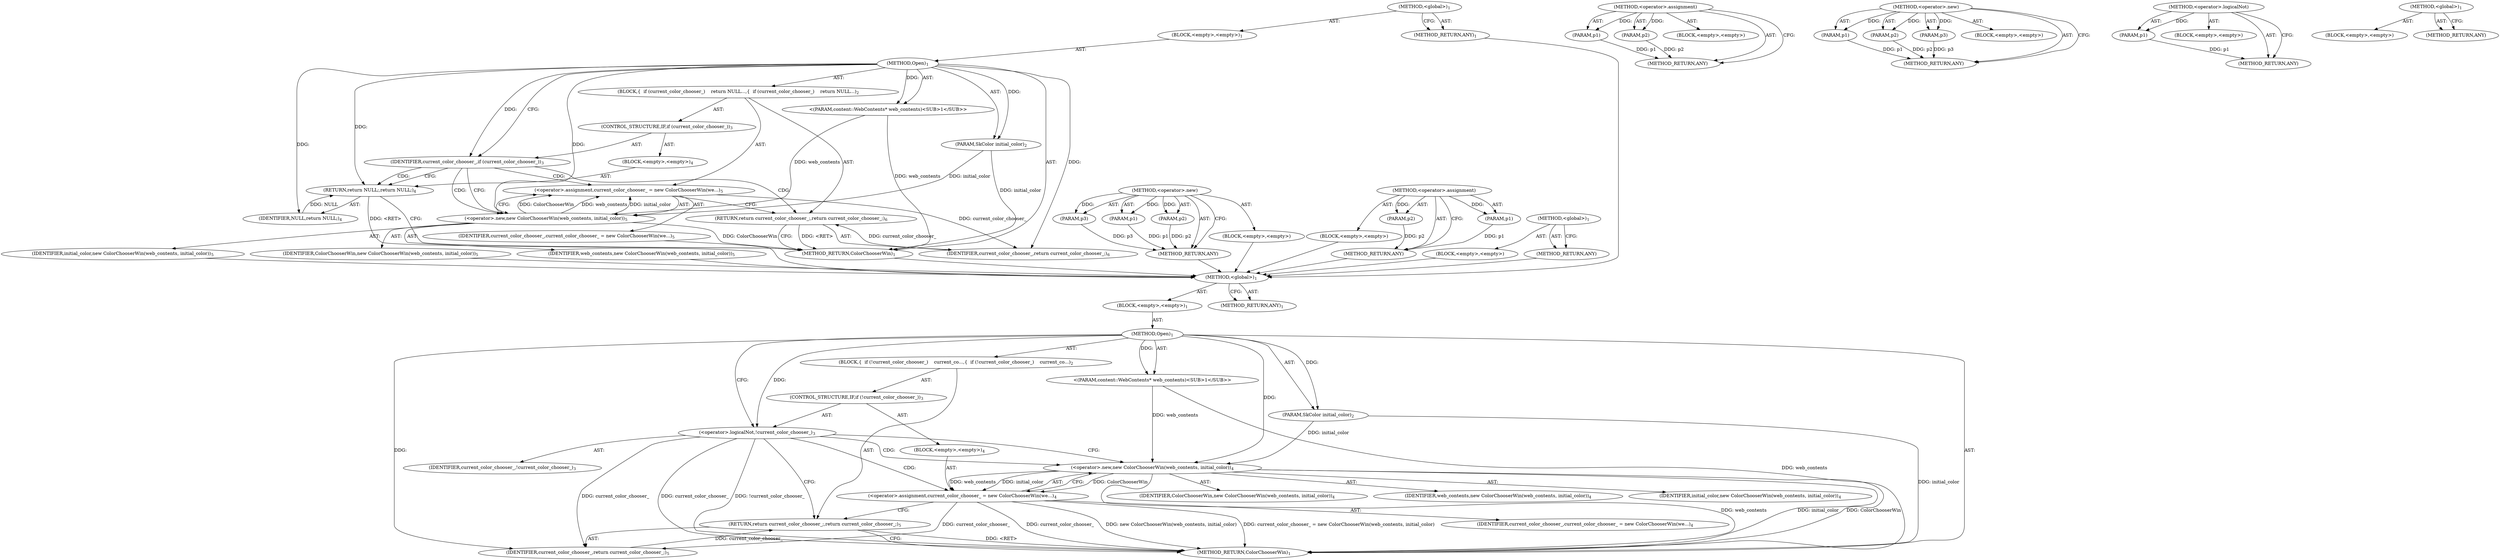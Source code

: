 digraph "&lt;global&gt;" {
vulnerable_6 [label=<(METHOD,&lt;global&gt;)<SUB>1</SUB>>];
vulnerable_7 [label=<(BLOCK,&lt;empty&gt;,&lt;empty&gt;)<SUB>1</SUB>>];
vulnerable_8 [label=<(METHOD,Open)<SUB>1</SUB>>];
vulnerable_9 [label="<(PARAM,content::WebContents* web_contents)<SUB>1</SUB>>"];
vulnerable_10 [label=<(PARAM,SkColor initial_color)<SUB>2</SUB>>];
vulnerable_11 [label=<(BLOCK,{
  if (!current_color_chooser_)
    current_co...,{
  if (!current_color_chooser_)
    current_co...)<SUB>2</SUB>>];
vulnerable_12 [label=<(CONTROL_STRUCTURE,IF,if (!current_color_chooser_))<SUB>3</SUB>>];
vulnerable_13 [label=<(&lt;operator&gt;.logicalNot,!current_color_chooser_)<SUB>3</SUB>>];
vulnerable_14 [label=<(IDENTIFIER,current_color_chooser_,!current_color_chooser_)<SUB>3</SUB>>];
vulnerable_15 [label=<(BLOCK,&lt;empty&gt;,&lt;empty&gt;)<SUB>4</SUB>>];
vulnerable_16 [label=<(&lt;operator&gt;.assignment,current_color_chooser_ = new ColorChooserWin(we...)<SUB>4</SUB>>];
vulnerable_17 [label=<(IDENTIFIER,current_color_chooser_,current_color_chooser_ = new ColorChooserWin(we...)<SUB>4</SUB>>];
vulnerable_18 [label=<(&lt;operator&gt;.new,new ColorChooserWin(web_contents, initial_color))<SUB>4</SUB>>];
vulnerable_19 [label=<(IDENTIFIER,ColorChooserWin,new ColorChooserWin(web_contents, initial_color))<SUB>4</SUB>>];
vulnerable_20 [label=<(IDENTIFIER,web_contents,new ColorChooserWin(web_contents, initial_color))<SUB>4</SUB>>];
vulnerable_21 [label=<(IDENTIFIER,initial_color,new ColorChooserWin(web_contents, initial_color))<SUB>4</SUB>>];
vulnerable_22 [label=<(RETURN,return current_color_chooser_;,return current_color_chooser_;)<SUB>5</SUB>>];
vulnerable_23 [label=<(IDENTIFIER,current_color_chooser_,return current_color_chooser_;)<SUB>5</SUB>>];
vulnerable_24 [label=<(METHOD_RETURN,ColorChooserWin)<SUB>1</SUB>>];
vulnerable_26 [label=<(METHOD_RETURN,ANY)<SUB>1</SUB>>];
vulnerable_49 [label=<(METHOD,&lt;operator&gt;.assignment)>];
vulnerable_50 [label=<(PARAM,p1)>];
vulnerable_51 [label=<(PARAM,p2)>];
vulnerable_52 [label=<(BLOCK,&lt;empty&gt;,&lt;empty&gt;)>];
vulnerable_53 [label=<(METHOD_RETURN,ANY)>];
vulnerable_54 [label=<(METHOD,&lt;operator&gt;.new)>];
vulnerable_55 [label=<(PARAM,p1)>];
vulnerable_56 [label=<(PARAM,p2)>];
vulnerable_57 [label=<(PARAM,p3)>];
vulnerable_58 [label=<(BLOCK,&lt;empty&gt;,&lt;empty&gt;)>];
vulnerable_59 [label=<(METHOD_RETURN,ANY)>];
vulnerable_45 [label=<(METHOD,&lt;operator&gt;.logicalNot)>];
vulnerable_46 [label=<(PARAM,p1)>];
vulnerable_47 [label=<(BLOCK,&lt;empty&gt;,&lt;empty&gt;)>];
vulnerable_48 [label=<(METHOD_RETURN,ANY)>];
vulnerable_39 [label=<(METHOD,&lt;global&gt;)<SUB>1</SUB>>];
vulnerable_40 [label=<(BLOCK,&lt;empty&gt;,&lt;empty&gt;)>];
vulnerable_41 [label=<(METHOD_RETURN,ANY)>];
fixed_6 [label=<(METHOD,&lt;global&gt;)<SUB>1</SUB>>];
fixed_7 [label=<(BLOCK,&lt;empty&gt;,&lt;empty&gt;)<SUB>1</SUB>>];
fixed_8 [label=<(METHOD,Open)<SUB>1</SUB>>];
fixed_9 [label="<(PARAM,content::WebContents* web_contents)<SUB>1</SUB>>"];
fixed_10 [label=<(PARAM,SkColor initial_color)<SUB>2</SUB>>];
fixed_11 [label=<(BLOCK,{
  if (current_color_chooser_)
    return NULL...,{
  if (current_color_chooser_)
    return NULL...)<SUB>2</SUB>>];
fixed_12 [label=<(CONTROL_STRUCTURE,IF,if (current_color_chooser_))<SUB>3</SUB>>];
fixed_13 [label=<(IDENTIFIER,current_color_chooser_,if (current_color_chooser_))<SUB>3</SUB>>];
fixed_14 [label=<(BLOCK,&lt;empty&gt;,&lt;empty&gt;)<SUB>4</SUB>>];
fixed_15 [label=<(RETURN,return NULL;,return NULL;)<SUB>4</SUB>>];
fixed_16 [label=<(IDENTIFIER,NULL,return NULL;)<SUB>4</SUB>>];
fixed_17 [label=<(&lt;operator&gt;.assignment,current_color_chooser_ = new ColorChooserWin(we...)<SUB>5</SUB>>];
fixed_18 [label=<(IDENTIFIER,current_color_chooser_,current_color_chooser_ = new ColorChooserWin(we...)<SUB>5</SUB>>];
fixed_19 [label=<(&lt;operator&gt;.new,new ColorChooserWin(web_contents, initial_color))<SUB>5</SUB>>];
fixed_20 [label=<(IDENTIFIER,ColorChooserWin,new ColorChooserWin(web_contents, initial_color))<SUB>5</SUB>>];
fixed_21 [label=<(IDENTIFIER,web_contents,new ColorChooserWin(web_contents, initial_color))<SUB>5</SUB>>];
fixed_22 [label=<(IDENTIFIER,initial_color,new ColorChooserWin(web_contents, initial_color))<SUB>5</SUB>>];
fixed_23 [label=<(RETURN,return current_color_chooser_;,return current_color_chooser_;)<SUB>6</SUB>>];
fixed_24 [label=<(IDENTIFIER,current_color_chooser_,return current_color_chooser_;)<SUB>6</SUB>>];
fixed_25 [label=<(METHOD_RETURN,ColorChooserWin)<SUB>1</SUB>>];
fixed_27 [label=<(METHOD_RETURN,ANY)<SUB>1</SUB>>];
fixed_51 [label=<(METHOD,&lt;operator&gt;.new)>];
fixed_52 [label=<(PARAM,p1)>];
fixed_53 [label=<(PARAM,p2)>];
fixed_54 [label=<(PARAM,p3)>];
fixed_55 [label=<(BLOCK,&lt;empty&gt;,&lt;empty&gt;)>];
fixed_56 [label=<(METHOD_RETURN,ANY)>];
fixed_46 [label=<(METHOD,&lt;operator&gt;.assignment)>];
fixed_47 [label=<(PARAM,p1)>];
fixed_48 [label=<(PARAM,p2)>];
fixed_49 [label=<(BLOCK,&lt;empty&gt;,&lt;empty&gt;)>];
fixed_50 [label=<(METHOD_RETURN,ANY)>];
fixed_40 [label=<(METHOD,&lt;global&gt;)<SUB>1</SUB>>];
fixed_41 [label=<(BLOCK,&lt;empty&gt;,&lt;empty&gt;)>];
fixed_42 [label=<(METHOD_RETURN,ANY)>];
vulnerable_6 -> vulnerable_7  [key=0, label="AST: "];
vulnerable_6 -> vulnerable_26  [key=0, label="AST: "];
vulnerable_6 -> vulnerable_26  [key=1, label="CFG: "];
vulnerable_7 -> vulnerable_8  [key=0, label="AST: "];
vulnerable_8 -> vulnerable_9  [key=0, label="AST: "];
vulnerable_8 -> vulnerable_9  [key=1, label="DDG: "];
vulnerable_8 -> vulnerable_10  [key=0, label="AST: "];
vulnerable_8 -> vulnerable_10  [key=1, label="DDG: "];
vulnerable_8 -> vulnerable_11  [key=0, label="AST: "];
vulnerable_8 -> vulnerable_24  [key=0, label="AST: "];
vulnerable_8 -> vulnerable_13  [key=0, label="CFG: "];
vulnerable_8 -> vulnerable_13  [key=1, label="DDG: "];
vulnerable_8 -> vulnerable_23  [key=0, label="DDG: "];
vulnerable_8 -> vulnerable_18  [key=0, label="DDG: "];
vulnerable_9 -> vulnerable_24  [key=0, label="DDG: web_contents"];
vulnerable_9 -> vulnerable_18  [key=0, label="DDG: web_contents"];
vulnerable_10 -> vulnerable_24  [key=0, label="DDG: initial_color"];
vulnerable_10 -> vulnerable_18  [key=0, label="DDG: initial_color"];
vulnerable_11 -> vulnerable_12  [key=0, label="AST: "];
vulnerable_11 -> vulnerable_22  [key=0, label="AST: "];
vulnerable_12 -> vulnerable_13  [key=0, label="AST: "];
vulnerable_12 -> vulnerable_15  [key=0, label="AST: "];
vulnerable_13 -> vulnerable_14  [key=0, label="AST: "];
vulnerable_13 -> vulnerable_18  [key=0, label="CFG: "];
vulnerable_13 -> vulnerable_18  [key=1, label="CDG: "];
vulnerable_13 -> vulnerable_22  [key=0, label="CFG: "];
vulnerable_13 -> vulnerable_24  [key=0, label="DDG: current_color_chooser_"];
vulnerable_13 -> vulnerable_24  [key=1, label="DDG: !current_color_chooser_"];
vulnerable_13 -> vulnerable_23  [key=0, label="DDG: current_color_chooser_"];
vulnerable_13 -> vulnerable_16  [key=0, label="CDG: "];
vulnerable_15 -> vulnerable_16  [key=0, label="AST: "];
vulnerable_16 -> vulnerable_17  [key=0, label="AST: "];
vulnerable_16 -> vulnerable_18  [key=0, label="AST: "];
vulnerable_16 -> vulnerable_22  [key=0, label="CFG: "];
vulnerable_16 -> vulnerable_24  [key=0, label="DDG: current_color_chooser_"];
vulnerable_16 -> vulnerable_24  [key=1, label="DDG: new ColorChooserWin(web_contents, initial_color)"];
vulnerable_16 -> vulnerable_24  [key=2, label="DDG: current_color_chooser_ = new ColorChooserWin(web_contents, initial_color)"];
vulnerable_16 -> vulnerable_23  [key=0, label="DDG: current_color_chooser_"];
vulnerable_18 -> vulnerable_19  [key=0, label="AST: "];
vulnerable_18 -> vulnerable_20  [key=0, label="AST: "];
vulnerable_18 -> vulnerable_21  [key=0, label="AST: "];
vulnerable_18 -> vulnerable_16  [key=0, label="CFG: "];
vulnerable_18 -> vulnerable_16  [key=1, label="DDG: ColorChooserWin"];
vulnerable_18 -> vulnerable_16  [key=2, label="DDG: web_contents"];
vulnerable_18 -> vulnerable_16  [key=3, label="DDG: initial_color"];
vulnerable_18 -> vulnerable_24  [key=0, label="DDG: web_contents"];
vulnerable_18 -> vulnerable_24  [key=1, label="DDG: initial_color"];
vulnerable_18 -> vulnerable_24  [key=2, label="DDG: ColorChooserWin"];
vulnerable_22 -> vulnerable_23  [key=0, label="AST: "];
vulnerable_22 -> vulnerable_24  [key=0, label="CFG: "];
vulnerable_22 -> vulnerable_24  [key=1, label="DDG: &lt;RET&gt;"];
vulnerable_23 -> vulnerable_22  [key=0, label="DDG: current_color_chooser_"];
vulnerable_49 -> vulnerable_50  [key=0, label="AST: "];
vulnerable_49 -> vulnerable_50  [key=1, label="DDG: "];
vulnerable_49 -> vulnerable_52  [key=0, label="AST: "];
vulnerable_49 -> vulnerable_51  [key=0, label="AST: "];
vulnerable_49 -> vulnerable_51  [key=1, label="DDG: "];
vulnerable_49 -> vulnerable_53  [key=0, label="AST: "];
vulnerable_49 -> vulnerable_53  [key=1, label="CFG: "];
vulnerable_50 -> vulnerable_53  [key=0, label="DDG: p1"];
vulnerable_51 -> vulnerable_53  [key=0, label="DDG: p2"];
vulnerable_54 -> vulnerable_55  [key=0, label="AST: "];
vulnerable_54 -> vulnerable_55  [key=1, label="DDG: "];
vulnerable_54 -> vulnerable_58  [key=0, label="AST: "];
vulnerable_54 -> vulnerable_56  [key=0, label="AST: "];
vulnerable_54 -> vulnerable_56  [key=1, label="DDG: "];
vulnerable_54 -> vulnerable_59  [key=0, label="AST: "];
vulnerable_54 -> vulnerable_59  [key=1, label="CFG: "];
vulnerable_54 -> vulnerable_57  [key=0, label="AST: "];
vulnerable_54 -> vulnerable_57  [key=1, label="DDG: "];
vulnerable_55 -> vulnerable_59  [key=0, label="DDG: p1"];
vulnerable_56 -> vulnerable_59  [key=0, label="DDG: p2"];
vulnerable_57 -> vulnerable_59  [key=0, label="DDG: p3"];
vulnerable_45 -> vulnerable_46  [key=0, label="AST: "];
vulnerable_45 -> vulnerable_46  [key=1, label="DDG: "];
vulnerable_45 -> vulnerable_47  [key=0, label="AST: "];
vulnerable_45 -> vulnerable_48  [key=0, label="AST: "];
vulnerable_45 -> vulnerable_48  [key=1, label="CFG: "];
vulnerable_46 -> vulnerable_48  [key=0, label="DDG: p1"];
vulnerable_39 -> vulnerable_40  [key=0, label="AST: "];
vulnerable_39 -> vulnerable_41  [key=0, label="AST: "];
vulnerable_39 -> vulnerable_41  [key=1, label="CFG: "];
fixed_6 -> fixed_7  [key=0, label="AST: "];
fixed_6 -> fixed_27  [key=0, label="AST: "];
fixed_6 -> fixed_27  [key=1, label="CFG: "];
fixed_7 -> fixed_8  [key=0, label="AST: "];
fixed_8 -> fixed_9  [key=0, label="AST: "];
fixed_8 -> fixed_9  [key=1, label="DDG: "];
fixed_8 -> fixed_10  [key=0, label="AST: "];
fixed_8 -> fixed_10  [key=1, label="DDG: "];
fixed_8 -> fixed_11  [key=0, label="AST: "];
fixed_8 -> fixed_25  [key=0, label="AST: "];
fixed_8 -> fixed_13  [key=0, label="CFG: "];
fixed_8 -> fixed_13  [key=1, label="DDG: "];
fixed_8 -> fixed_24  [key=0, label="DDG: "];
fixed_8 -> fixed_15  [key=0, label="DDG: "];
fixed_8 -> fixed_19  [key=0, label="DDG: "];
fixed_8 -> fixed_16  [key=0, label="DDG: "];
fixed_9 -> fixed_25  [key=0, label="DDG: web_contents"];
fixed_9 -> fixed_19  [key=0, label="DDG: web_contents"];
fixed_10 -> fixed_25  [key=0, label="DDG: initial_color"];
fixed_10 -> fixed_19  [key=0, label="DDG: initial_color"];
fixed_11 -> fixed_12  [key=0, label="AST: "];
fixed_11 -> fixed_17  [key=0, label="AST: "];
fixed_11 -> fixed_23  [key=0, label="AST: "];
fixed_12 -> fixed_13  [key=0, label="AST: "];
fixed_12 -> fixed_14  [key=0, label="AST: "];
fixed_13 -> fixed_15  [key=0, label="CFG: "];
fixed_13 -> fixed_15  [key=1, label="CDG: "];
fixed_13 -> fixed_19  [key=0, label="CFG: "];
fixed_13 -> fixed_19  [key=1, label="CDG: "];
fixed_13 -> fixed_17  [key=0, label="CDG: "];
fixed_13 -> fixed_23  [key=0, label="CDG: "];
fixed_14 -> fixed_15  [key=0, label="AST: "];
fixed_15 -> fixed_16  [key=0, label="AST: "];
fixed_15 -> fixed_25  [key=0, label="CFG: "];
fixed_15 -> fixed_25  [key=1, label="DDG: &lt;RET&gt;"];
fixed_16 -> fixed_15  [key=0, label="DDG: NULL"];
fixed_17 -> fixed_18  [key=0, label="AST: "];
fixed_17 -> fixed_19  [key=0, label="AST: "];
fixed_17 -> fixed_23  [key=0, label="CFG: "];
fixed_17 -> fixed_24  [key=0, label="DDG: current_color_chooser_"];
fixed_18 -> vulnerable_6  [key=0];
fixed_19 -> fixed_20  [key=0, label="AST: "];
fixed_19 -> fixed_21  [key=0, label="AST: "];
fixed_19 -> fixed_22  [key=0, label="AST: "];
fixed_19 -> fixed_17  [key=0, label="CFG: "];
fixed_19 -> fixed_17  [key=1, label="DDG: ColorChooserWin"];
fixed_19 -> fixed_17  [key=2, label="DDG: web_contents"];
fixed_19 -> fixed_17  [key=3, label="DDG: initial_color"];
fixed_19 -> fixed_25  [key=0, label="DDG: ColorChooserWin"];
fixed_20 -> vulnerable_6  [key=0];
fixed_21 -> vulnerable_6  [key=0];
fixed_22 -> vulnerable_6  [key=0];
fixed_23 -> fixed_24  [key=0, label="AST: "];
fixed_23 -> fixed_25  [key=0, label="CFG: "];
fixed_23 -> fixed_25  [key=1, label="DDG: &lt;RET&gt;"];
fixed_24 -> fixed_23  [key=0, label="DDG: current_color_chooser_"];
fixed_25 -> vulnerable_6  [key=0];
fixed_27 -> vulnerable_6  [key=0];
fixed_51 -> fixed_52  [key=0, label="AST: "];
fixed_51 -> fixed_52  [key=1, label="DDG: "];
fixed_51 -> fixed_55  [key=0, label="AST: "];
fixed_51 -> fixed_53  [key=0, label="AST: "];
fixed_51 -> fixed_53  [key=1, label="DDG: "];
fixed_51 -> fixed_56  [key=0, label="AST: "];
fixed_51 -> fixed_56  [key=1, label="CFG: "];
fixed_51 -> fixed_54  [key=0, label="AST: "];
fixed_51 -> fixed_54  [key=1, label="DDG: "];
fixed_52 -> fixed_56  [key=0, label="DDG: p1"];
fixed_53 -> fixed_56  [key=0, label="DDG: p2"];
fixed_54 -> fixed_56  [key=0, label="DDG: p3"];
fixed_55 -> vulnerable_6  [key=0];
fixed_56 -> vulnerable_6  [key=0];
fixed_46 -> fixed_47  [key=0, label="AST: "];
fixed_46 -> fixed_47  [key=1, label="DDG: "];
fixed_46 -> fixed_49  [key=0, label="AST: "];
fixed_46 -> fixed_48  [key=0, label="AST: "];
fixed_46 -> fixed_48  [key=1, label="DDG: "];
fixed_46 -> fixed_50  [key=0, label="AST: "];
fixed_46 -> fixed_50  [key=1, label="CFG: "];
fixed_47 -> fixed_50  [key=0, label="DDG: p1"];
fixed_48 -> fixed_50  [key=0, label="DDG: p2"];
fixed_49 -> vulnerable_6  [key=0];
fixed_50 -> vulnerable_6  [key=0];
fixed_40 -> fixed_41  [key=0, label="AST: "];
fixed_40 -> fixed_42  [key=0, label="AST: "];
fixed_40 -> fixed_42  [key=1, label="CFG: "];
fixed_41 -> vulnerable_6  [key=0];
fixed_42 -> vulnerable_6  [key=0];
}
